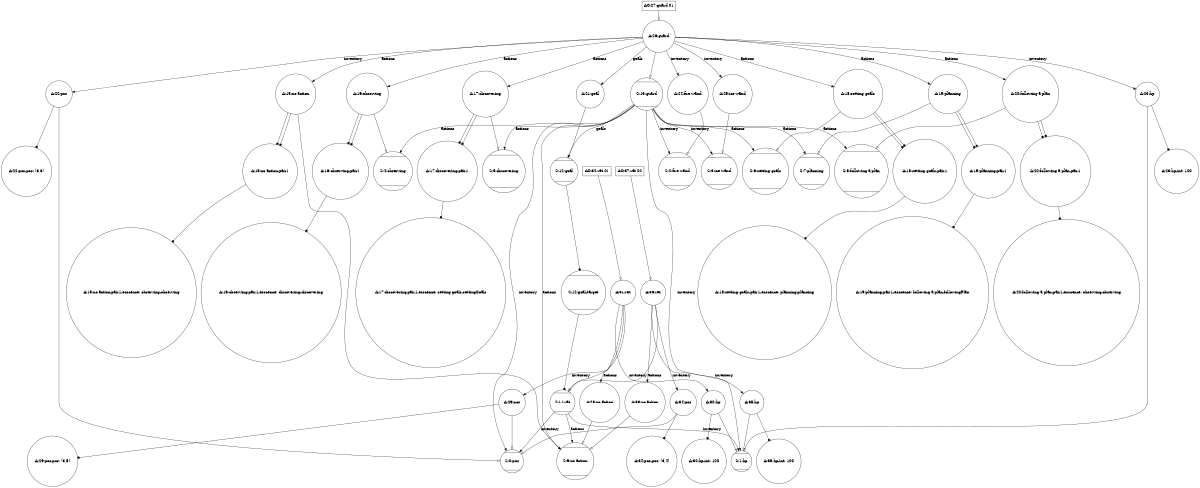 digraph finite_state_machine {
graph [ dpi = 600 ];
size="8,5";
node [shape=Mcircle];

"S:11:rat" -> "S:9:no action" [label="actions"];
"S:11:rat" -> "S:0:pos" [label="inventory"];
"S:11:rat" -> "S:1:hp" [label="inventory"];

"S:12:goal" -> "S:12:goal-target" [arrowhead=dot];
"S:12:goal-target" -> "S:11:rat" [arrowhead=dot];

"S:13:guard" -> "S:9:no action" [label="actions"];
"S:13:guard" -> "S:4:observing" [label="actions"];
"S:13:guard" -> "S:5:discovering" [label="actions"];
"S:13:guard" -> "S:6:setting goals" [label="actions"];
"S:13:guard" -> "S:7:planning" [label="actions"];
"S:13:guard" -> "S:8:following a plan" [label="actions"];
"S:13:guard" -> "S:12:goal" [label="goals"];
"S:13:guard" -> "S:0:pos" [label="inventory"];
"S:13:guard" -> "S:1:hp" [label="inventory"];
"S:13:guard" -> "S:2:fire wand" [label="inventory"];
"S:13:guard" -> "S:3:ice wand" [label="inventory"];


node [shape=circle];

"A:15:no action" -> "S:9:no action" [arrowhead=onormal];

"A:15:no action" -> "A:15:no action-pair1" [arrowhead=dot];
"A:15:no action" -> "A:15:no action-pair1" [arrowhead=dot];
"A:15:no action-pair1" -> "A:15:no action-pair1-esscence: observing-observing" [arrowhead=dot];

"A:16:observing" -> "S:4:observing" [arrowhead=onormal];

"A:16:observing" -> "A:16:observing-pair1" [arrowhead=dot];
"A:16:observing" -> "A:16:observing-pair1" [arrowhead=dot];
"A:16:observing-pair1" -> "A:16:observing-pair1-esscence: discovering-discovering" [arrowhead=dot];

"A:17:discovering" -> "S:5:discovering" [arrowhead=onormal];

"A:17:discovering" -> "A:17:discovering-pair1" [arrowhead=dot];
"A:17:discovering" -> "A:17:discovering-pair1" [arrowhead=dot];
"A:17:discovering-pair1" -> "A:17:discovering-pair1-esscence: setting goals-settingGoals" [arrowhead=dot];

"A:18:setting goals" -> "S:6:setting goals" [arrowhead=onormal];

"A:18:setting goals" -> "A:18:setting goals-pair1" [arrowhead=dot];
"A:18:setting goals" -> "A:18:setting goals-pair1" [arrowhead=dot];
"A:18:setting goals-pair1" -> "A:18:setting goals-pair1-esscence: planning-planning" [arrowhead=dot];

"A:19:planning" -> "S:7:planning" [arrowhead=onormal];

"A:19:planning" -> "A:19:planning-pair1" [arrowhead=dot];
"A:19:planning" -> "A:19:planning-pair1" [arrowhead=dot];
"A:19:planning-pair1" -> "A:19:planning-pair1-esscence: following a plan-followingPlan" [arrowhead=dot];

"A:20:following a plan" -> "S:8:following a plan" [arrowhead=onormal];

"A:20:following a plan" -> "A:20:following a plan-pair1" [arrowhead=dot];
"A:20:following a plan" -> "A:20:following a plan-pair1" [arrowhead=dot];
"A:20:following a plan-pair1" -> "A:20:following a plan-pair1-esscence: observing-observing" [arrowhead=dot];

"A:21:goal" -> "S:12:goal" [arrowhead=onormal];


"A:22:pos" -> "S:0:pos" [arrowhead=onormal];

"A:22:pos" -> "A:22:pos-pos: (3,3)" [arrowhead=dot];

"A:23:hp" -> "S:1:hp" [arrowhead=onormal];

"A:23:hp" -> "A:23:hp-int: 100" [arrowhead=dot];

"A:24:fire wand" -> "S:2:fire wand" [arrowhead=onormal];


"A:25:ice wand" -> "S:3:ice wand" [arrowhead=onormal];


"A:26:guard" -> "S:13:guard" [arrowhead=onormal];
"A:26:guard" -> "A:15:no action" [label="actions"];
"A:26:guard" -> "A:16:observing" [label="actions"];
"A:26:guard" -> "A:17:discovering" [label="actions"];
"A:26:guard" -> "A:18:setting goals" [label="actions"];
"A:26:guard" -> "A:19:planning" [label="actions"];
"A:26:guard" -> "A:20:following a plan" [label="actions"];
"A:26:guard" -> "A:21:goal" [label="goals"];
"A:26:guard" -> "A:22:pos" [label="inventory"];
"A:26:guard" -> "A:23:hp" [label="inventory"];
"A:26:guard" -> "A:24:fire wand" [label="inventory"];
"A:26:guard" -> "A:25:ice wand" [label="inventory"];


node [shape=box];
"AO:27:guard 01" -> "A:26:guard" [arrowhead=onormal];
node [shape=circle];

"A:28:no action" -> "S:9:no action" [arrowhead=onormal];


"A:29:pos" -> "S:0:pos" [arrowhead=onormal];

"A:29:pos" -> "A:29:pos-pos: (3,5)" [arrowhead=dot];

"A:30:hp" -> "S:1:hp" [arrowhead=onormal];

"A:30:hp" -> "A:30:hp-int: 100" [arrowhead=dot];

"A:31:rat" -> "S:11:rat" [arrowhead=onormal];
"A:31:rat" -> "A:28:no action" [label="actions"];
"A:31:rat" -> "A:29:pos" [label="inventory"];
"A:31:rat" -> "A:30:hp" [label="inventory"];


node [shape=box];
"AO:32:rat 01" -> "A:31:rat" [arrowhead=onormal];
node [shape=circle];

"A:33:no action" -> "S:9:no action" [arrowhead=onormal];


"A:34:pos" -> "S:0:pos" [arrowhead=onormal];

"A:34:pos" -> "A:34:pos-pos: (3,4)" [arrowhead=dot];

"A:35:hp" -> "S:1:hp" [arrowhead=onormal];

"A:35:hp" -> "A:35:hp-int: 100" [arrowhead=dot];

"A:36:rat" -> "S:11:rat" [arrowhead=onormal];
"A:36:rat" -> "A:33:no action" [label="actions"];
"A:36:rat" -> "A:34:pos" [label="inventory"];
"A:36:rat" -> "A:35:hp" [label="inventory"];


node [shape=box];
"AO:37:rat 02" -> "A:36:rat" [arrowhead=onormal];
}